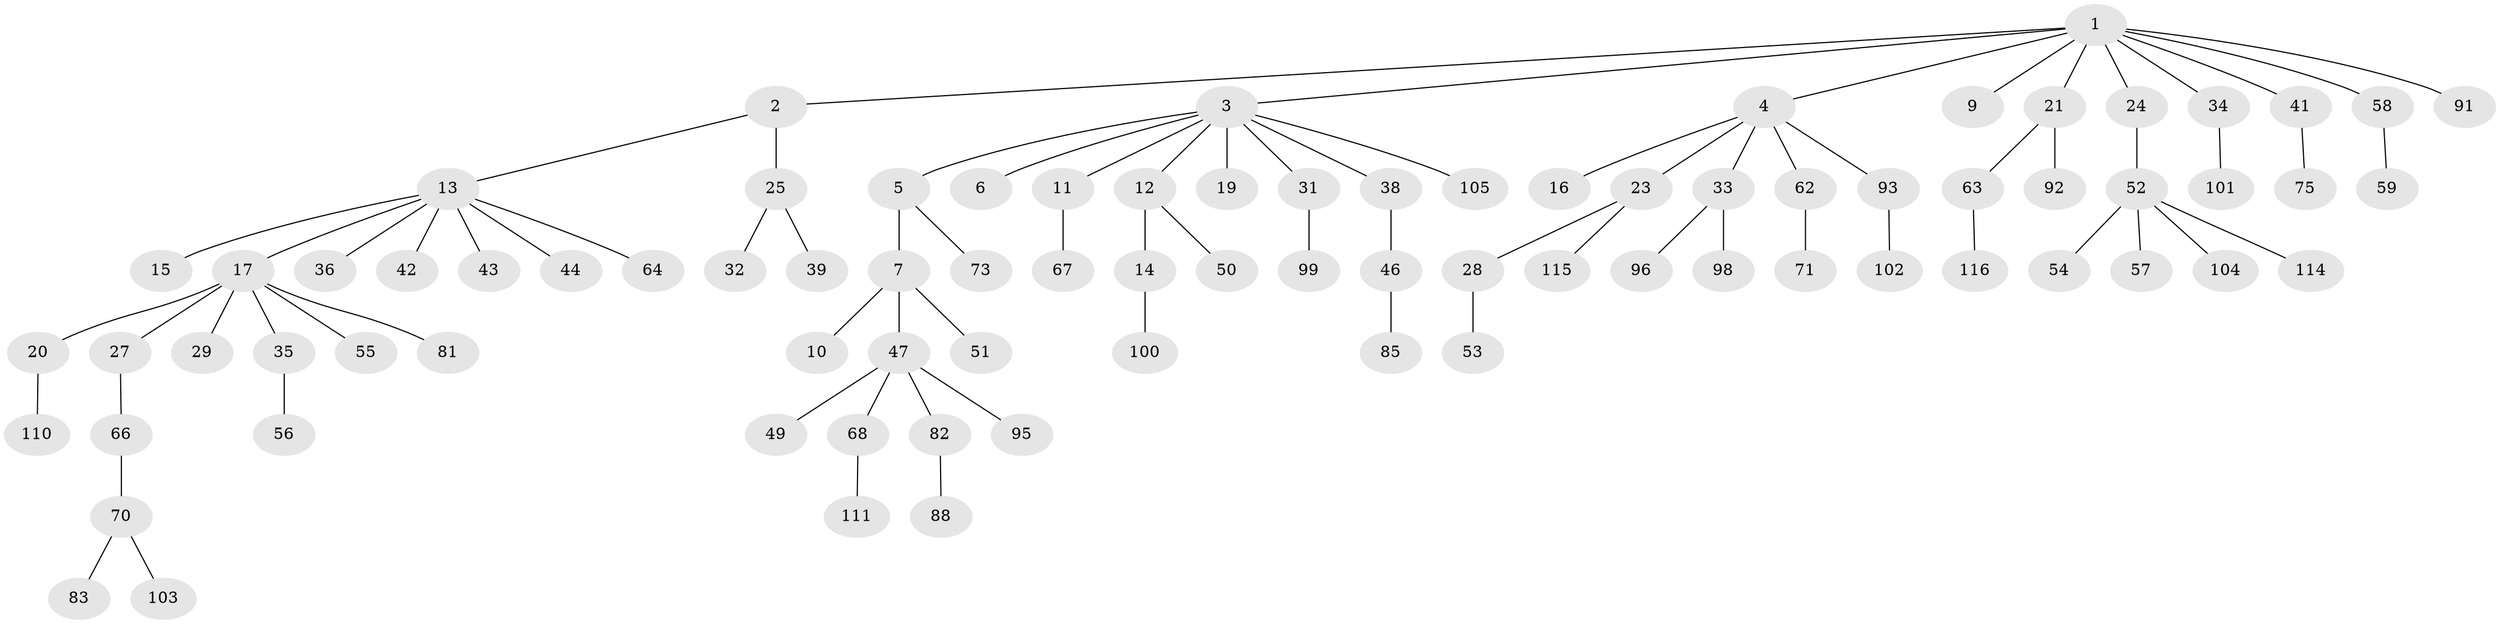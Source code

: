 // original degree distribution, {11: 0.008547008547008548, 3: 0.13675213675213677, 9: 0.008547008547008548, 5: 0.008547008547008548, 4: 0.06837606837606838, 1: 0.5213675213675214, 2: 0.23076923076923078, 6: 0.017094017094017096}
// Generated by graph-tools (version 1.1) at 2025/42/03/06/25 10:42:04]
// undirected, 83 vertices, 82 edges
graph export_dot {
graph [start="1"]
  node [color=gray90,style=filled];
  1 [super="+84"];
  2;
  3 [super="+22"];
  4 [super="+18"];
  5 [super="+48"];
  6;
  7 [super="+8"];
  9 [super="+60"];
  10 [super="+79"];
  11;
  12;
  13 [super="+40"];
  14 [super="+87"];
  15;
  16;
  17 [super="+37"];
  19;
  20 [super="+26"];
  21 [super="+76"];
  23 [super="+107"];
  24 [super="+30"];
  25 [super="+80"];
  27;
  28 [super="+78"];
  29;
  31;
  32;
  33 [super="+86"];
  34 [super="+69"];
  35 [super="+72"];
  36;
  38;
  39;
  41 [super="+45"];
  42;
  43;
  44;
  46 [super="+74"];
  47 [super="+77"];
  49;
  50;
  51;
  52 [super="+97"];
  53;
  54 [super="+112"];
  55;
  56;
  57 [super="+89"];
  58;
  59 [super="+61"];
  62 [super="+109"];
  63;
  64 [super="+65"];
  66 [super="+117"];
  67 [super="+94"];
  68;
  70 [super="+113"];
  71 [super="+106"];
  73 [super="+108"];
  75;
  81;
  82;
  83;
  85;
  88 [super="+90"];
  91;
  92;
  93;
  95;
  96;
  98;
  99;
  100;
  101;
  102;
  103;
  104;
  105;
  110;
  111;
  114;
  115;
  116;
  1 -- 2;
  1 -- 3;
  1 -- 4;
  1 -- 9;
  1 -- 21;
  1 -- 24;
  1 -- 34;
  1 -- 41;
  1 -- 58;
  1 -- 91;
  2 -- 13;
  2 -- 25;
  3 -- 5;
  3 -- 6;
  3 -- 11;
  3 -- 12;
  3 -- 19;
  3 -- 31;
  3 -- 105;
  3 -- 38;
  4 -- 16;
  4 -- 23;
  4 -- 62;
  4 -- 33;
  4 -- 93;
  5 -- 7;
  5 -- 73;
  7 -- 10;
  7 -- 51;
  7 -- 47;
  11 -- 67;
  12 -- 14;
  12 -- 50;
  13 -- 15;
  13 -- 17;
  13 -- 36;
  13 -- 43;
  13 -- 64;
  13 -- 42;
  13 -- 44;
  14 -- 100;
  17 -- 20;
  17 -- 27;
  17 -- 29;
  17 -- 35;
  17 -- 81;
  17 -- 55;
  20 -- 110;
  21 -- 63;
  21 -- 92;
  23 -- 28;
  23 -- 115;
  24 -- 52;
  25 -- 32;
  25 -- 39;
  27 -- 66;
  28 -- 53;
  31 -- 99;
  33 -- 96;
  33 -- 98;
  34 -- 101;
  35 -- 56;
  38 -- 46;
  41 -- 75;
  46 -- 85;
  47 -- 49;
  47 -- 68;
  47 -- 82;
  47 -- 95;
  52 -- 54;
  52 -- 57;
  52 -- 104;
  52 -- 114;
  58 -- 59;
  62 -- 71;
  63 -- 116;
  66 -- 70;
  68 -- 111;
  70 -- 83;
  70 -- 103;
  82 -- 88;
  93 -- 102;
}
